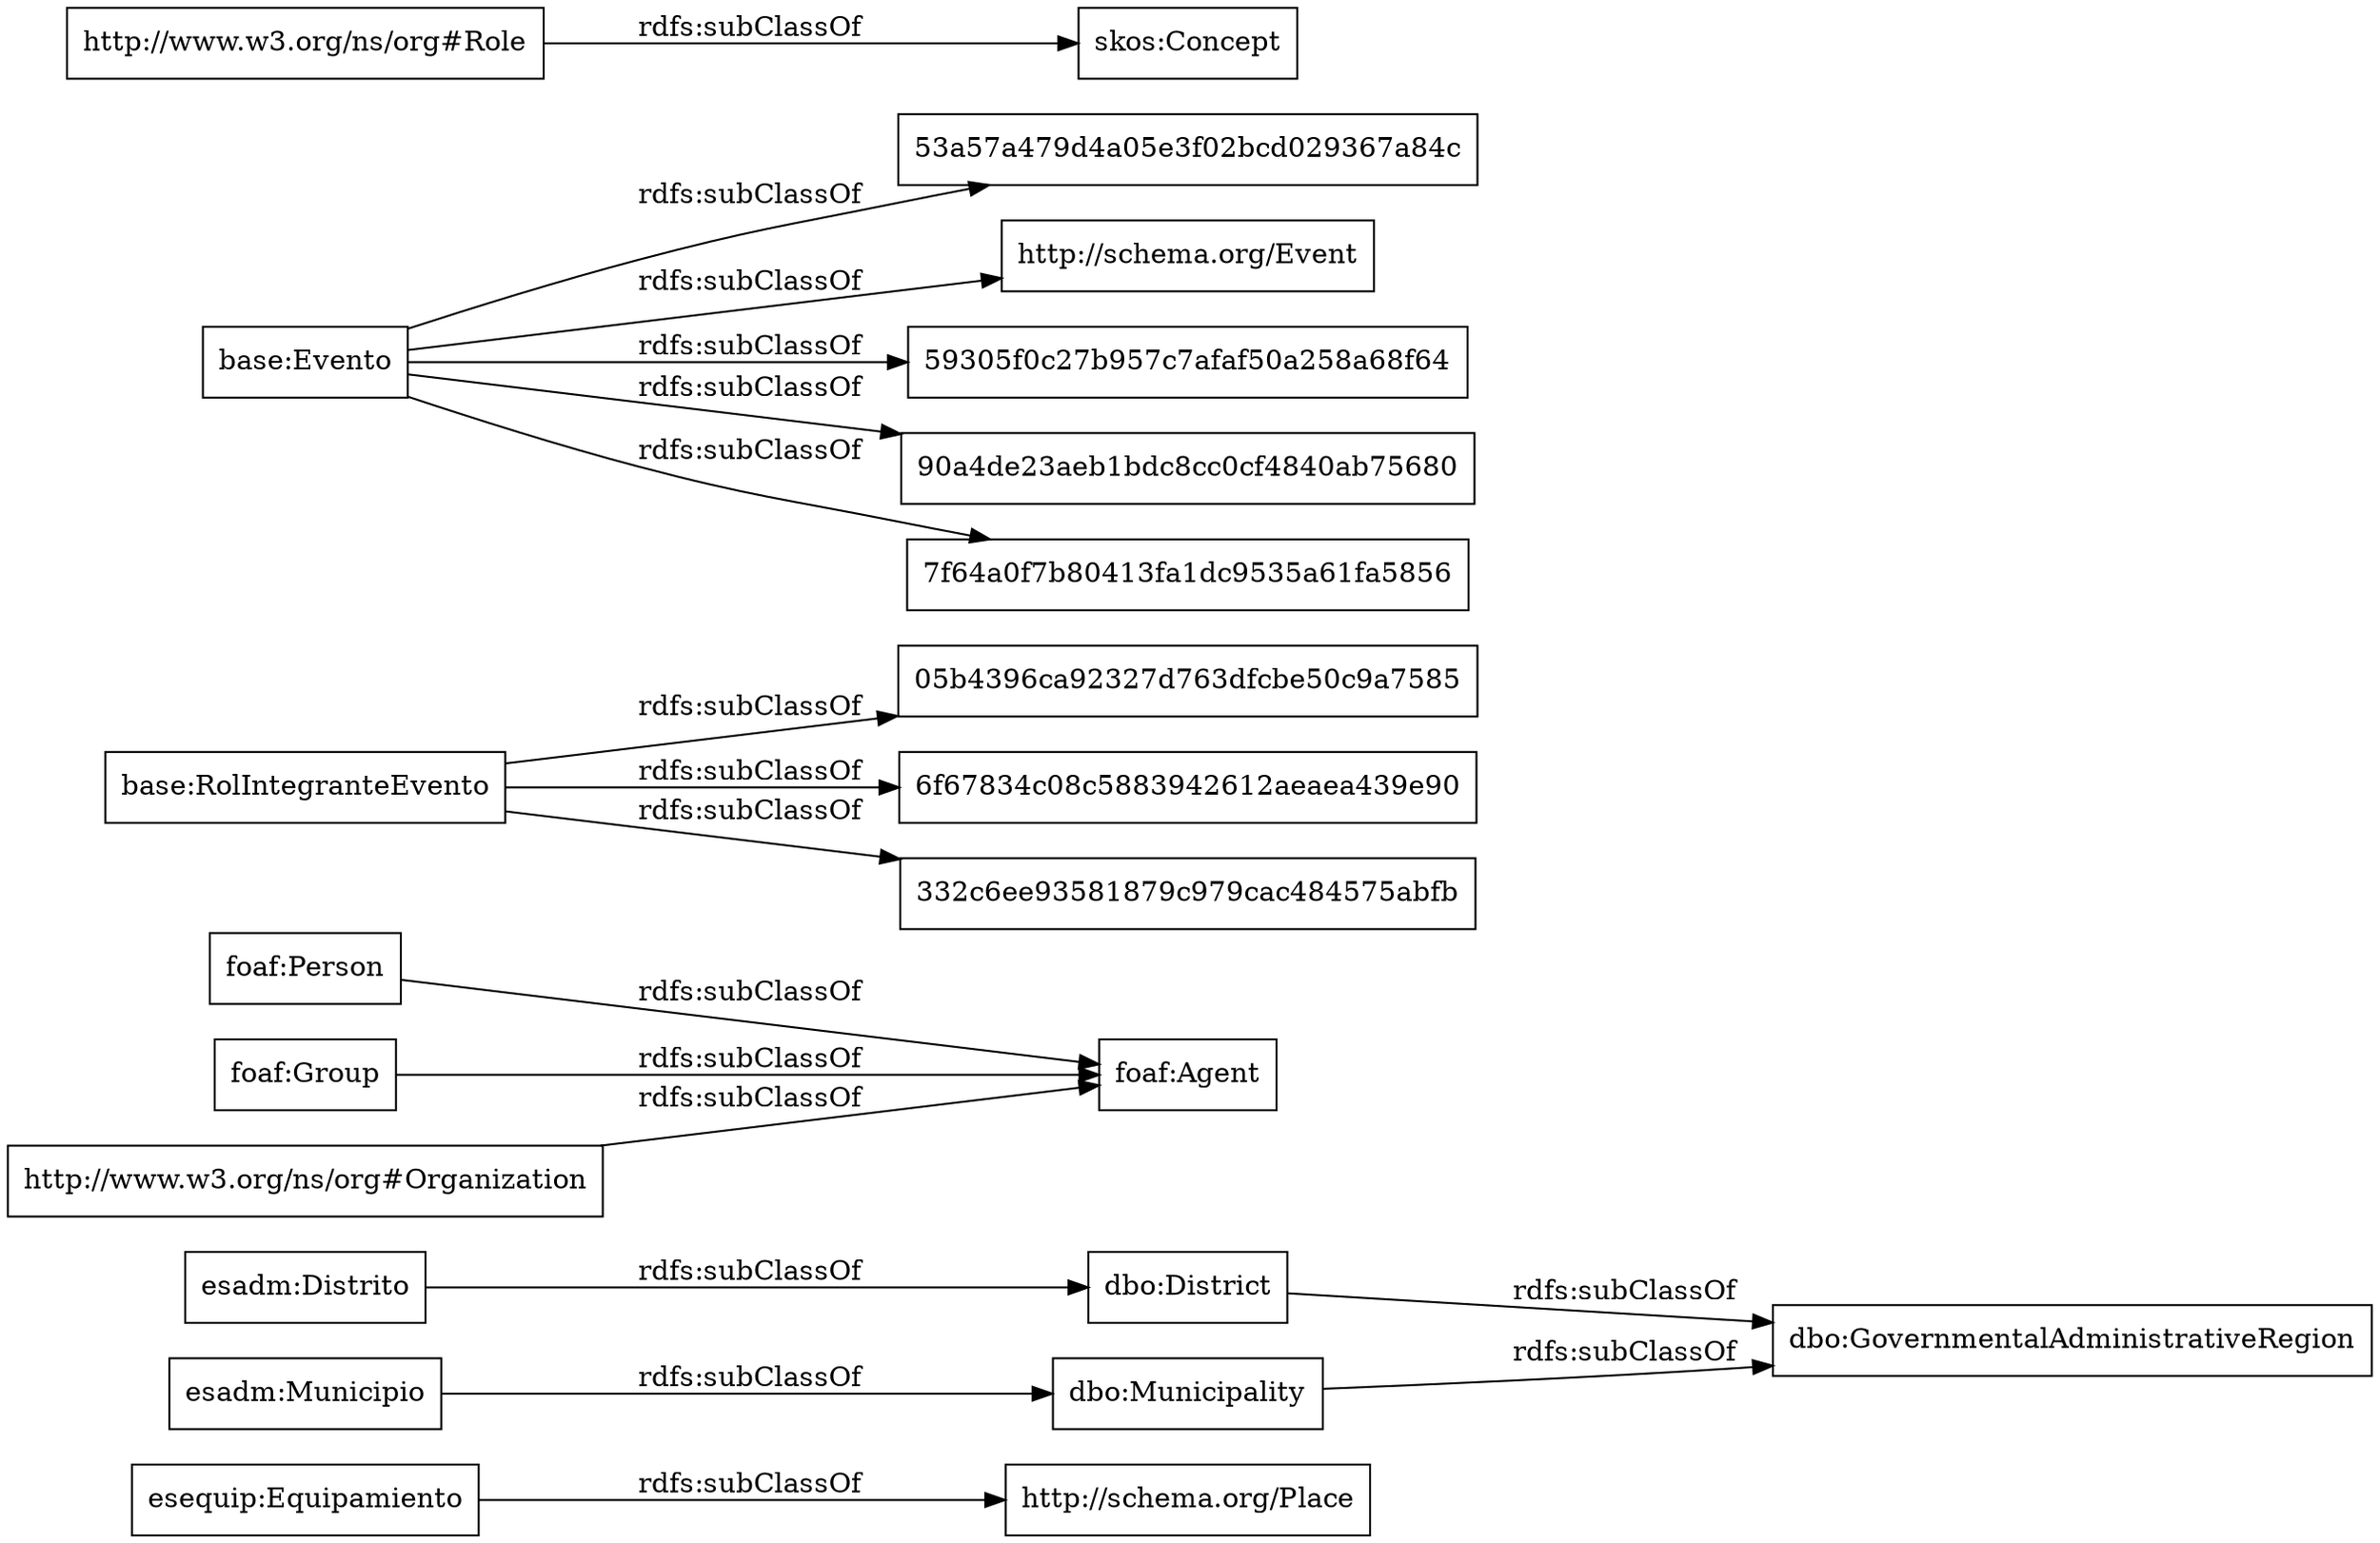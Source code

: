 digraph ar2dtool_diagram { 
rankdir=LR;
size="1000"
node [shape = rectangle, color="black"]; "esequip:Equipamiento" "dbo:GovernmentalAdministrativeRegion" "foaf:Agent" "05b4396ca92327d763dfcbe50c9a7585" "dbo:District" "6f67834c08c5883942612aeaea439e90" "base:Evento" "332c6ee93581879c979cac484575abfb" "53a57a479d4a05e3f02bcd029367a84c" "http://schema.org/Event" "foaf:Person" "esadm:Distrito" "59305f0c27b957c7afaf50a258a68f64" "dbo:Municipality" "foaf:Group" "skos:Concept" "base:RolIntegranteEvento" "esadm:Municipio" "http://www.w3.org/ns/org#Role" "http://www.w3.org/ns/org#Organization" "http://schema.org/Place" "90a4de23aeb1bdc8cc0cf4840ab75680" "7f64a0f7b80413fa1dc9535a61fa5856" ; /*classes style*/
	"foaf:Group" -> "foaf:Agent" [ label = "rdfs:subClassOf" ];
	"http://www.w3.org/ns/org#Organization" -> "foaf:Agent" [ label = "rdfs:subClassOf" ];
	"http://www.w3.org/ns/org#Role" -> "skos:Concept" [ label = "rdfs:subClassOf" ];
	"foaf:Person" -> "foaf:Agent" [ label = "rdfs:subClassOf" ];
	"esadm:Distrito" -> "dbo:District" [ label = "rdfs:subClassOf" ];
	"dbo:Municipality" -> "dbo:GovernmentalAdministrativeRegion" [ label = "rdfs:subClassOf" ];
	"dbo:District" -> "dbo:GovernmentalAdministrativeRegion" [ label = "rdfs:subClassOf" ];
	"base:Evento" -> "http://schema.org/Event" [ label = "rdfs:subClassOf" ];
	"base:Evento" -> "53a57a479d4a05e3f02bcd029367a84c" [ label = "rdfs:subClassOf" ];
	"base:Evento" -> "90a4de23aeb1bdc8cc0cf4840ab75680" [ label = "rdfs:subClassOf" ];
	"base:Evento" -> "59305f0c27b957c7afaf50a258a68f64" [ label = "rdfs:subClassOf" ];
	"base:Evento" -> "7f64a0f7b80413fa1dc9535a61fa5856" [ label = "rdfs:subClassOf" ];
	"esequip:Equipamiento" -> "http://schema.org/Place" [ label = "rdfs:subClassOf" ];
	"base:RolIntegranteEvento" -> "332c6ee93581879c979cac484575abfb" [ label = "rdfs:subClassOf" ];
	"base:RolIntegranteEvento" -> "05b4396ca92327d763dfcbe50c9a7585" [ label = "rdfs:subClassOf" ];
	"base:RolIntegranteEvento" -> "6f67834c08c5883942612aeaea439e90" [ label = "rdfs:subClassOf" ];
	"esadm:Municipio" -> "dbo:Municipality" [ label = "rdfs:subClassOf" ];

}
